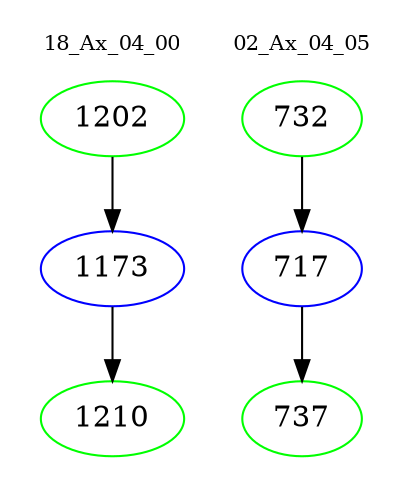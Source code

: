 digraph{
subgraph cluster_0 {
color = white
label = "18_Ax_04_00";
fontsize=10;
T0_1202 [label="1202", color="green"]
T0_1202 -> T0_1173 [color="black"]
T0_1173 [label="1173", color="blue"]
T0_1173 -> T0_1210 [color="black"]
T0_1210 [label="1210", color="green"]
}
subgraph cluster_1 {
color = white
label = "02_Ax_04_05";
fontsize=10;
T1_732 [label="732", color="green"]
T1_732 -> T1_717 [color="black"]
T1_717 [label="717", color="blue"]
T1_717 -> T1_737 [color="black"]
T1_737 [label="737", color="green"]
}
}
